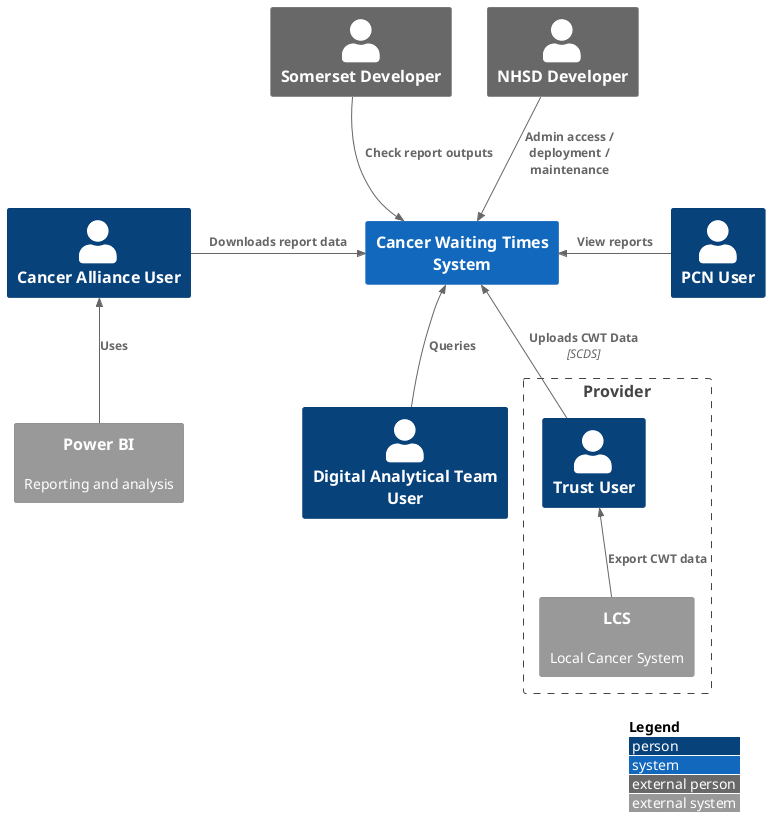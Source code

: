 @startuml C4_Elements
!include <C4/C4_Context>

Person(cau, "Cancer Alliance User", "")
Person(dau, "Digital Analytical Team User", "")
Person(pcu, "PCN User", "")
Person_Ext(sdv, "Somerset Developer", "")
Person_Ext(ndv, "NHSD Developer", "")

System(cwt, "Cancer Waiting Times System", "")
System_Ext(pbi, "Power BI", "Reporting and analysis")

Boundary("trust", "Provider", "") {
  Person(tu, "Trust User", "")
  System_Ext(tdb, "LCS", "Local Cancer System")
}

Rel_R(cau, cwt, "Downloads report data", "")
Rel_L(pcu, cwt, "View reports", "")
Rel_U(tu, cwt, "Uploads CWT Data", "SCDS")
Rel_U(dau, cwt, "Queries", "")
Rel_U(pbi, cau, "Uses", "")

Rel(ndv, cwt, "Admin access / deployment / maintenance")
Rel(sdv, cwt, "Check report outputs")

Rel_U(tdb, tu, "Export CWT data")

LAYOUT_WITH_LEGEND()
@enduml